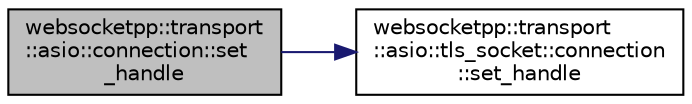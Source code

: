 digraph "websocketpp::transport::asio::connection::set_handle"
{
  edge [fontname="Helvetica",fontsize="10",labelfontname="Helvetica",labelfontsize="10"];
  node [fontname="Helvetica",fontsize="10",shape=record];
  rankdir="LR";
  Node52 [label="websocketpp::transport\l::asio::connection::set\l_handle",height=0.2,width=0.4,color="black", fillcolor="grey75", style="filled", fontcolor="black"];
  Node52 -> Node53 [color="midnightblue",fontsize="10",style="solid"];
  Node53 [label="websocketpp::transport\l::asio::tls_socket::connection\l::set_handle",height=0.2,width=0.4,color="black", fillcolor="white", style="filled",URL="$classwebsocketpp_1_1transport_1_1asio_1_1tls__socket_1_1connection.html#a24ad10248362f74dc3cce74c79ee5d82",tooltip="Sets the connection handle. "];
}
